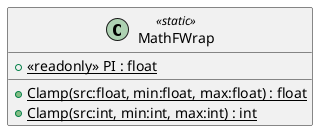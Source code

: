 @startuml
class MathFWrap <<static>> {
    + {static} <<readonly>> PI : float
    + {static} Clamp(src:float, min:float, max:float) : float
    + {static} Clamp(src:int, min:int, max:int) : int
}
@enduml
